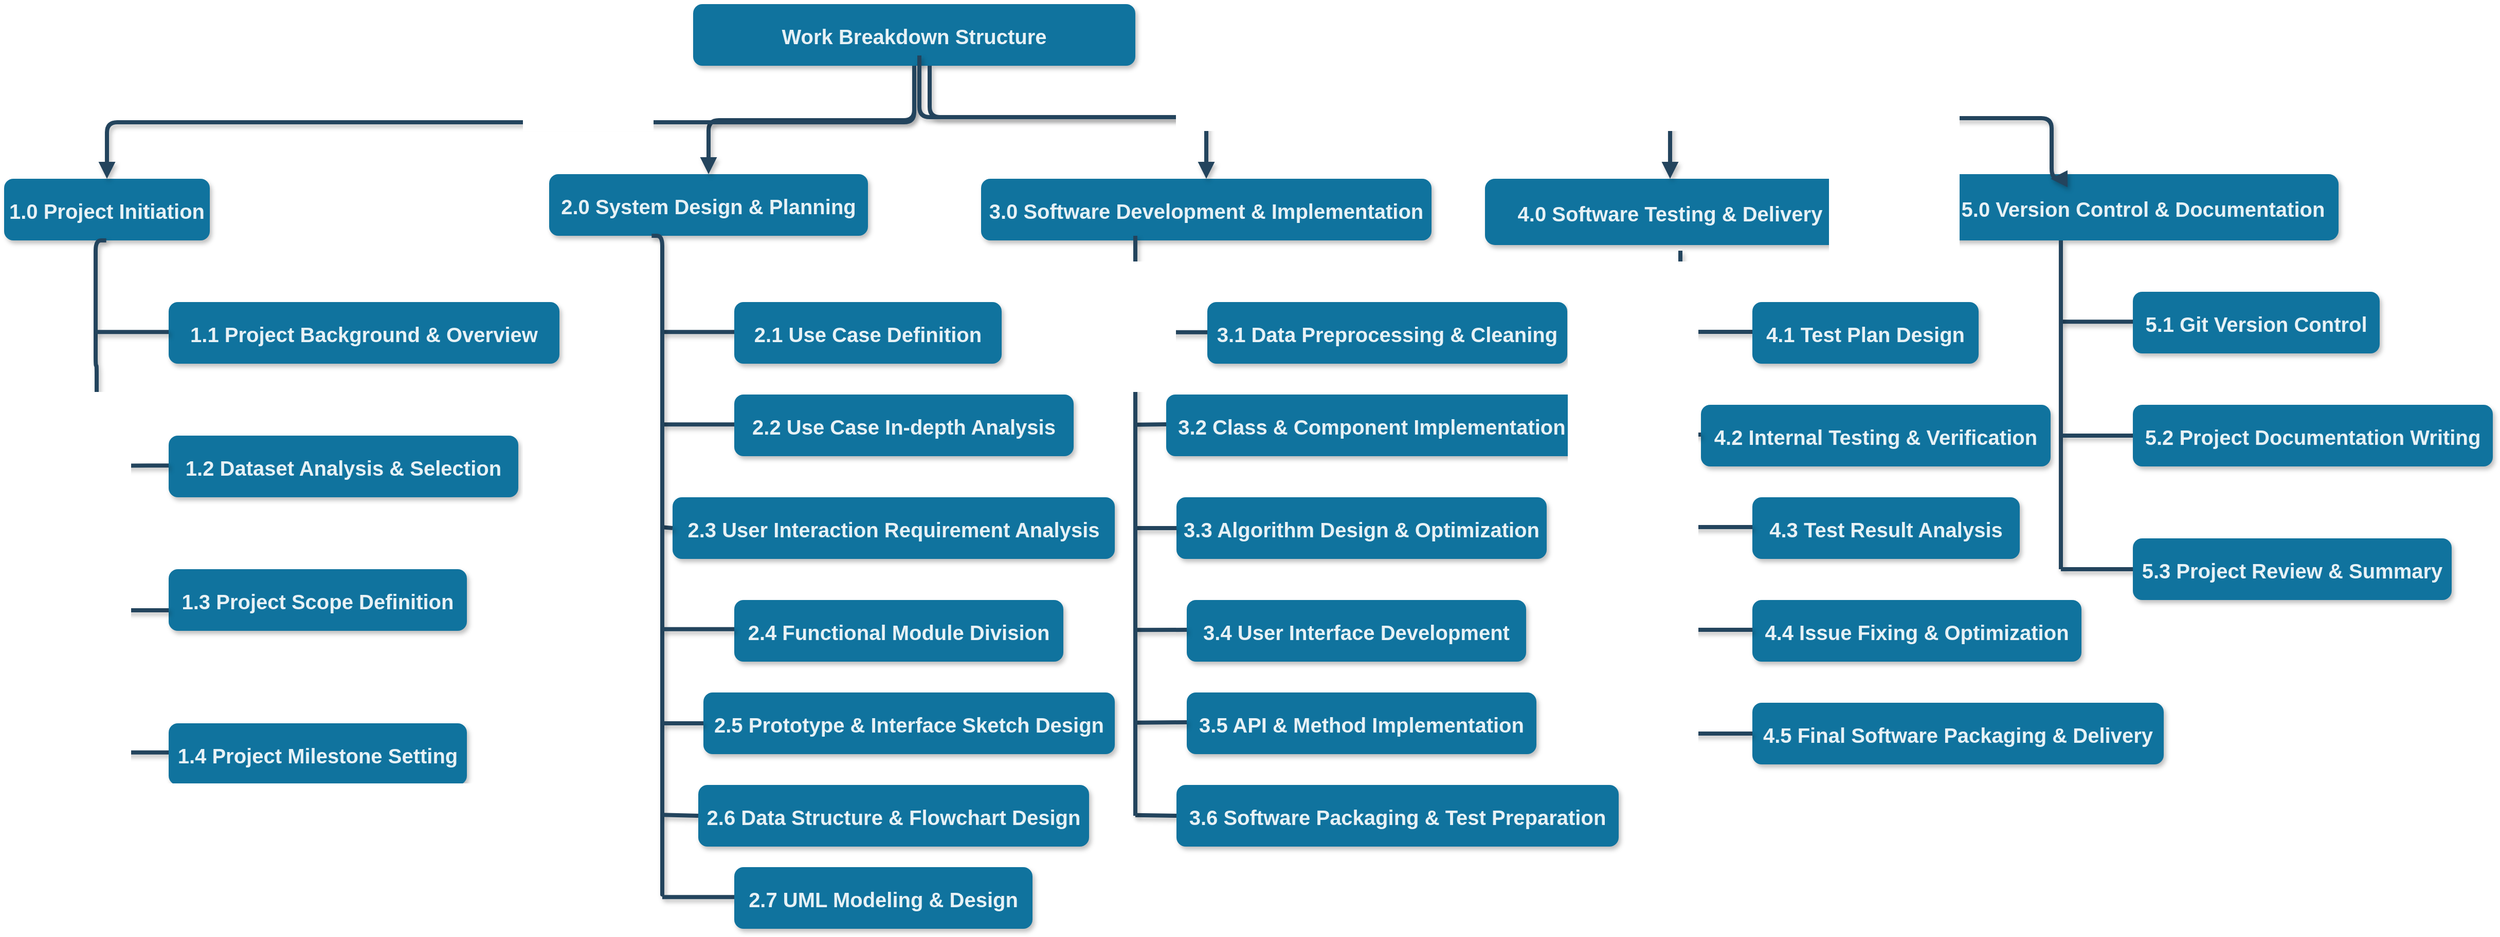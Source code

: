 <mxfile version="20.8.16" type="device"><diagram name="Page-1" id="97916047-d0de-89f5-080d-49f4d83e522f"><mxGraphModel dx="1858" dy="1091" grid="1" gridSize="10" guides="1" tooltips="1" connect="1" arrows="1" fold="1" page="1" pageScale="1.5" pageWidth="1654" pageHeight="1169" background="none" math="0" shadow="0"><root><mxCell id="0"/><mxCell id="1" parent="0"/><mxCell id="3" value="Work Breakdown Structure" style="rounded=1;fillColor=#10739E;strokeColor=none;shadow=1;gradientColor=none;fontStyle=1;fontColor=#FFFFFF;fontSize=20;textOpacity=90;" parent="1" vertex="1"><mxGeometry x="710" y="310" width="430" height="60" as="geometry"/></mxCell><mxCell id="4" value="1.0 Project Initiation" style="rounded=1;fillColor=#10739E;strokeColor=none;shadow=1;gradientColor=none;fontStyle=1;fontColor=#FFFFFF;fontSize=20;textOpacity=90;" parent="1" vertex="1"><mxGeometry x="40" y="480" width="200" height="60" as="geometry"/></mxCell><mxCell id="5" value="2.0 System Design &amp; Planning" style="rounded=1;fillColor=#10739E;strokeColor=none;shadow=1;gradientColor=none;fontStyle=1;fontColor=#FFFFFF;fontSize=20;textOpacity=90;" parent="1" vertex="1"><mxGeometry x="570" y="475.5" width="310" height="60" as="geometry"/></mxCell><mxCell id="6" value="3.0 Software Development &amp; Implementation" style="rounded=1;fillColor=#10739E;strokeColor=none;shadow=1;gradientColor=none;fontStyle=1;fontColor=#FFFFFF;fontSize=20;textOpacity=90;" parent="1" vertex="1"><mxGeometry x="990" y="480" width="438" height="60" as="geometry"/></mxCell><mxCell id="8" value="1.1 Project Background &amp; Overview" style="rounded=1;fillColor=#10739E;strokeColor=none;shadow=1;gradientColor=none;fontStyle=1;fontColor=#FFFFFF;fontSize=20;textOpacity=90;" parent="1" vertex="1"><mxGeometry x="200" y="600" width="380" height="60" as="geometry"/></mxCell><mxCell id="9" value="1.2 Dataset Analysis &amp; Selection" style="rounded=1;fillColor=#10739E;strokeColor=none;shadow=1;gradientColor=none;fontStyle=1;fontColor=#FFFFFF;fontSize=20;align=center;textOpacity=90;" parent="1" vertex="1"><mxGeometry x="200" y="730" width="340" height="60" as="geometry"/></mxCell><mxCell id="10" value="1.3 Project Scope Definition" style="rounded=1;fillColor=#10739E;strokeColor=none;shadow=1;gradientColor=none;fontStyle=1;fontColor=#FFFFFF;fontSize=20;textOpacity=90;" parent="1" vertex="1"><mxGeometry x="200" y="860" width="290" height="60" as="geometry"/></mxCell><mxCell id="30" value="" style="edgeStyle=elbowEdgeStyle;elbow=vertical;strokeWidth=4;endArrow=block;endFill=1;fontStyle=1;strokeColor=#23445D;fontSize=20;textOpacity=90;shadow=1;" parent="1" source="3" target="5" edge="1"><mxGeometry x="22" y="165.5" width="100" height="100" as="geometry"><mxPoint x="162" y="285.5" as="sourcePoint"/><mxPoint x="262" y="185.5" as="targetPoint"/></mxGeometry></mxCell><mxCell id="31" value="" style="edgeStyle=elbowEdgeStyle;elbow=vertical;strokeWidth=4;endArrow=block;endFill=1;fontStyle=1;strokeColor=#23445D;fontSize=20;textOpacity=90;shadow=1;" parent="1" source="3" target="4" edge="1"><mxGeometry x="22" y="165.5" width="100" height="100" as="geometry"><mxPoint x="162" y="285.5" as="sourcePoint"/><mxPoint x="262" y="185.5" as="targetPoint"/></mxGeometry></mxCell><mxCell id="32" value="" style="edgeStyle=elbowEdgeStyle;elbow=vertical;strokeWidth=4;endArrow=block;endFill=1;fontStyle=1;strokeColor=#23445D;fontSize=20;textOpacity=90;shadow=1;" parent="1" source="3" target="6" edge="1"><mxGeometry x="22" y="165.5" width="100" height="100" as="geometry"><mxPoint x="162" y="285.5" as="sourcePoint"/><mxPoint x="262" y="185.5" as="targetPoint"/><Array as="points"><mxPoint x="940" y="420"/><mxPoint x="1060" y="400"/><mxPoint x="1140" y="470"/></Array></mxGeometry></mxCell><mxCell id="34" value="" style="edgeStyle=orthogonalEdgeStyle;elbow=vertical;strokeWidth=4;endArrow=none;endFill=0;fontStyle=1;strokeColor=#23445D;fontSize=20;textOpacity=90;shadow=1;" parent="1" edge="1"><mxGeometry x="22" y="165.5" width="100" height="100" as="geometry"><mxPoint x="139.33" y="540" as="sourcePoint"/><mxPoint x="130" y="1040" as="targetPoint"/><Array as="points"><mxPoint x="129" y="540"/><mxPoint x="129" y="662"/><mxPoint x="130" y="785"/></Array></mxGeometry></mxCell><mxCell id="M30h92E9vnT81mF97SFC-59" value="4.0 Software Testing &amp; Delivery" style="rounded=1;fillColor=#10739E;strokeColor=none;shadow=1;gradientColor=none;fontStyle=1;fontColor=#FFFFFF;fontSize=20;textOpacity=90;" parent="1" vertex="1"><mxGeometry x="1480" y="480" width="360" height="64.5" as="geometry"/></mxCell><mxCell id="M30h92E9vnT81mF97SFC-60" value="" style="edgeStyle=elbowEdgeStyle;elbow=vertical;strokeWidth=4;endArrow=block;endFill=1;fontStyle=1;strokeColor=#23445D;entryX=0.5;entryY=0;entryDx=0;entryDy=0;fontSize=20;textOpacity=90;shadow=1;" parent="1" target="M30h92E9vnT81mF97SFC-59" edge="1"><mxGeometry x="22" y="165.5" width="100" height="100" as="geometry"><mxPoint x="930" y="360" as="sourcePoint"/><mxPoint x="1352" y="480" as="targetPoint"/></mxGeometry></mxCell><mxCell id="M30h92E9vnT81mF97SFC-64" value="" style="elbow=vertical;strokeWidth=4;endArrow=none;endFill=0;fontStyle=1;strokeColor=#23445D;fontSize=20;textOpacity=90;shadow=1;" parent="1" edge="1"><mxGeometry x="52" y="449.33" width="100" height="100" as="geometry"><mxPoint x="130" y="1038.33" as="sourcePoint"/><mxPoint x="200" y="1038.33" as="targetPoint"/></mxGeometry></mxCell><mxCell id="M30h92E9vnT81mF97SFC-67" value="" style="elbow=vertical;strokeWidth=4;endArrow=none;endFill=0;fontStyle=1;strokeColor=#23445D;fontSize=20;textOpacity=90;shadow=1;" parent="1" edge="1"><mxGeometry x="52" y="250.17" width="100" height="100" as="geometry"><mxPoint x="130" y="759.67" as="sourcePoint"/><mxPoint x="200" y="759.17" as="targetPoint"/><Array as="points"><mxPoint x="170" y="759.17"/><mxPoint x="200" y="759.17"/></Array></mxGeometry></mxCell><mxCell id="M30h92E9vnT81mF97SFC-69" value="" style="elbow=vertical;strokeWidth=4;endArrow=none;endFill=0;fontStyle=1;strokeColor=#23445D;fontSize=20;textOpacity=90;shadow=1;" parent="1" edge="1"><mxGeometry x="52" y="200.17" width="100" height="100" as="geometry"><mxPoint x="130" y="629.17" as="sourcePoint"/><mxPoint x="200" y="629.17" as="targetPoint"/><Array as="points"><mxPoint x="170" y="629.17"/><mxPoint x="200" y="629.17"/></Array></mxGeometry></mxCell><mxCell id="M30h92E9vnT81mF97SFC-70" value="2.3 User Interaction Requirement Analysis" style="rounded=1;fillColor=#10739E;strokeColor=none;shadow=1;gradientColor=none;fontStyle=1;fontColor=#FFFFFF;fontSize=20;textOpacity=90;" parent="1" vertex="1"><mxGeometry x="690" y="790" width="430" height="60" as="geometry"/></mxCell><mxCell id="M30h92E9vnT81mF97SFC-71" value="2.4 Functional Module Division" style="rounded=1;fillColor=#10739E;strokeColor=none;shadow=1;gradientColor=none;fontStyle=1;fontColor=#FFFFFF;fontSize=20;textOpacity=90;" parent="1" vertex="1"><mxGeometry x="750" y="890" width="320" height="60" as="geometry"/></mxCell><mxCell id="M30h92E9vnT81mF97SFC-72" value="2.5 Prototype &amp; Interface Sketch Design" style="rounded=1;fillColor=#10739E;strokeColor=none;shadow=1;gradientColor=none;fontStyle=1;fontColor=#FFFFFF;fontSize=20;textOpacity=90;" parent="1" vertex="1"><mxGeometry x="720" y="980" width="400" height="60" as="geometry"/></mxCell><mxCell id="M30h92E9vnT81mF97SFC-73" value="" style="elbow=vertical;strokeWidth=4;endArrow=none;endFill=0;fontStyle=1;strokeColor=#23445D;fontSize=20;textOpacity=90;shadow=1;" parent="1" edge="1"><mxGeometry x="72" y="194.67" width="100" height="100" as="geometry"><mxPoint x="680" y="819.17" as="sourcePoint"/><mxPoint x="690" y="820" as="targetPoint"/></mxGeometry></mxCell><mxCell id="M30h92E9vnT81mF97SFC-74" value="" style="elbow=vertical;strokeWidth=4;endArrow=none;endFill=0;fontStyle=1;strokeColor=#23445D;fontSize=20;textOpacity=90;shadow=1;" parent="1" edge="1"><mxGeometry x="72" y="195.34" width="100" height="100" as="geometry"><mxPoint x="680" y="719.17" as="sourcePoint"/><mxPoint x="750" y="719.17" as="targetPoint"/><Array as="points"><mxPoint x="720" y="719.17"/><mxPoint x="750" y="719.17"/></Array></mxGeometry></mxCell><mxCell id="M30h92E9vnT81mF97SFC-75" value="" style="elbow=vertical;strokeWidth=4;endArrow=none;endFill=0;fontStyle=1;strokeColor=#23445D;fontSize=20;textOpacity=90;shadow=1;" parent="1" edge="1"><mxGeometry x="72" y="195.34" width="100" height="100" as="geometry"><mxPoint x="680" y="629.17" as="sourcePoint"/><mxPoint x="750" y="629.17" as="targetPoint"/><Array as="points"><mxPoint x="720" y="629.17"/><mxPoint x="750" y="629.17"/></Array></mxGeometry></mxCell><mxCell id="M30h92E9vnT81mF97SFC-76" value="" style="edgeStyle=orthogonalEdgeStyle;elbow=vertical;strokeWidth=4;endArrow=none;endFill=0;fontStyle=1;strokeColor=#23445D;fontSize=20;textOpacity=90;shadow=1;" parent="1" edge="1"><mxGeometry width="100" height="100" as="geometry"><mxPoint x="669.66" y="535.5" as="sourcePoint"/><mxPoint x="680" y="1170" as="targetPoint"/><mxPoint y="2" as="offset"/><Array as="points"><mxPoint x="680" y="536"/><mxPoint x="680" y="1180"/></Array></mxGeometry></mxCell><mxCell id="M30h92E9vnT81mF97SFC-77" value="" style="elbow=vertical;strokeWidth=4;endArrow=none;endFill=0;fontStyle=1;strokeColor=#23445D;fontSize=20;textOpacity=90;shadow=1;" parent="1" edge="1"><mxGeometry x="72" y="203.83" width="100" height="100" as="geometry"><mxPoint x="680" y="918.33" as="sourcePoint"/><mxPoint x="750" y="918.33" as="targetPoint"/></mxGeometry></mxCell><mxCell id="M30h92E9vnT81mF97SFC-78" value="" style="elbow=vertical;strokeWidth=4;endArrow=none;endFill=0;fontStyle=1;strokeColor=#23445D;fontSize=20;textOpacity=90;shadow=1;" parent="1" edge="1"><mxGeometry x="72" y="196.17" width="100" height="100" as="geometry"><mxPoint x="680" y="1010" as="sourcePoint"/><mxPoint x="720" y="1010" as="targetPoint"/></mxGeometry></mxCell><mxCell id="M30h92E9vnT81mF97SFC-79" value="" style="elbow=vertical;strokeWidth=4;endArrow=none;endFill=0;fontStyle=1;strokeColor=#23445D;fontSize=20;textOpacity=90;shadow=1;entryX=0;entryY=0.5;entryDx=0;entryDy=0;" parent="1" target="M30h92E9vnT81mF97SFC-82" edge="1"><mxGeometry x="72" y="195.34" width="100" height="100" as="geometry"><mxPoint x="680" y="1099.17" as="sourcePoint"/><mxPoint x="710" y="1099" as="targetPoint"/></mxGeometry></mxCell><mxCell id="M30h92E9vnT81mF97SFC-80" value="" style="elbow=vertical;strokeWidth=4;endArrow=none;endFill=0;fontStyle=1;strokeColor=#23445D;fontSize=20;textOpacity=90;shadow=1;" parent="1" edge="1"><mxGeometry x="72" y="195.34" width="100" height="100" as="geometry"><mxPoint x="680" y="1179.17" as="sourcePoint"/><mxPoint x="750" y="1179.17" as="targetPoint"/></mxGeometry></mxCell><mxCell id="M30h92E9vnT81mF97SFC-81" value="2.7 UML Modeling &amp; Design" style="rounded=1;fillColor=#10739E;strokeColor=none;shadow=1;gradientColor=none;fontStyle=1;fontColor=#FFFFFF;fontSize=20;textOpacity=90;" parent="1" vertex="1"><mxGeometry x="750" y="1150" width="290" height="60" as="geometry"/></mxCell><mxCell id="M30h92E9vnT81mF97SFC-82" value="2.6 Data Structure &amp; Flowchart Design" style="rounded=1;fillColor=#10739E;strokeColor=none;shadow=1;gradientColor=none;fontStyle=1;fontColor=#FFFFFF;fontSize=20;textOpacity=90;" parent="1" vertex="1"><mxGeometry x="715" y="1070" width="380" height="60" as="geometry"/></mxCell><mxCell id="M30h92E9vnT81mF97SFC-83" value="2.2 Use Case In-depth Analysis" style="rounded=1;fillColor=#10739E;strokeColor=none;shadow=1;gradientColor=none;fontStyle=1;fontColor=#FFFFFF;fontSize=20;textOpacity=90;" parent="1" vertex="1"><mxGeometry x="750" y="690" width="330" height="60" as="geometry"/></mxCell><mxCell id="M30h92E9vnT81mF97SFC-84" value="2.1 Use Case Definition" style="rounded=1;fillColor=#10739E;strokeColor=none;shadow=1;gradientColor=none;fontStyle=1;fontColor=#FFFFFF;fontSize=20;textOpacity=90;" parent="1" vertex="1"><mxGeometry x="750" y="600" width="260" height="60" as="geometry"/></mxCell><mxCell id="M30h92E9vnT81mF97SFC-85" value="3.3 Algorithm Design &amp; Optimization" style="rounded=1;fillColor=#10739E;strokeColor=none;shadow=1;gradientColor=none;fontStyle=1;fontColor=#FFFFFF;fontSize=20;textOpacity=90;" parent="1" vertex="1"><mxGeometry x="1180" y="790" width="360" height="60" as="geometry"/></mxCell><mxCell id="M30h92E9vnT81mF97SFC-86" value="3.4 User Interface Development" style="rounded=1;fillColor=#10739E;strokeColor=none;shadow=1;gradientColor=none;fontStyle=1;fontColor=#FFFFFF;fontSize=20;textOpacity=90;" parent="1" vertex="1"><mxGeometry x="1190" y="890" width="330" height="60" as="geometry"/></mxCell><mxCell id="M30h92E9vnT81mF97SFC-87" value="3.5 API &amp; Method Implementation" style="rounded=1;fillColor=#10739E;strokeColor=none;shadow=1;gradientColor=none;fontStyle=1;fontColor=#FFFFFF;fontSize=20;textOpacity=90;" parent="1" vertex="1"><mxGeometry x="1190" y="980" width="340" height="60" as="geometry"/></mxCell><mxCell id="M30h92E9vnT81mF97SFC-88" value="" style="elbow=vertical;strokeWidth=4;endArrow=none;endFill=0;fontStyle=1;strokeColor=#23445D;fontSize=20;textOpacity=90;shadow=1;" parent="1" edge="1"><mxGeometry x="62" y="195.5" width="100" height="100" as="geometry"><mxPoint x="1140" y="820" as="sourcePoint"/><mxPoint x="1180" y="820" as="targetPoint"/></mxGeometry></mxCell><mxCell id="M30h92E9vnT81mF97SFC-89" value="" style="elbow=vertical;strokeWidth=4;endArrow=none;endFill=0;fontStyle=1;strokeColor=#23445D;fontSize=20;textOpacity=90;shadow=1;" parent="1" edge="1"><mxGeometry x="62" y="195.5" width="100" height="100" as="geometry"><mxPoint x="1140" y="719.33" as="sourcePoint"/><mxPoint x="1170" y="719" as="targetPoint"/><Array as="points"/></mxGeometry></mxCell><mxCell id="M30h92E9vnT81mF97SFC-90" value="" style="elbow=vertical;strokeWidth=4;endArrow=none;endFill=0;fontStyle=1;strokeColor=#23445D;fontSize=20;textOpacity=90;shadow=1;" parent="1" edge="1"><mxGeometry x="62" y="195.5" width="100" height="100" as="geometry"><mxPoint x="1140" y="629.33" as="sourcePoint"/><mxPoint x="1210" y="629.33" as="targetPoint"/><Array as="points"><mxPoint x="1180" y="629.33"/><mxPoint x="1210" y="629.33"/></Array></mxGeometry></mxCell><mxCell id="M30h92E9vnT81mF97SFC-91" value="" style="elbow=vertical;strokeWidth=4;endArrow=none;endFill=0;fontStyle=1;strokeColor=#23445D;fontSize=20;textOpacity=90;shadow=1;" parent="1" edge="1"><mxGeometry x="62" y="204.67" width="100" height="100" as="geometry"><mxPoint x="1140" y="919.17" as="sourcePoint"/><mxPoint x="1190" y="919" as="targetPoint"/></mxGeometry></mxCell><mxCell id="M30h92E9vnT81mF97SFC-92" value="" style="elbow=vertical;strokeWidth=4;endArrow=none;endFill=0;fontStyle=1;strokeColor=#23445D;fontSize=20;textOpacity=90;shadow=1;" parent="1" edge="1"><mxGeometry x="62" y="195.5" width="100" height="100" as="geometry"><mxPoint x="1140" y="1009.33" as="sourcePoint"/><mxPoint x="1190" y="1009" as="targetPoint"/></mxGeometry></mxCell><mxCell id="M30h92E9vnT81mF97SFC-93" value="" style="elbow=vertical;strokeWidth=4;endArrow=none;endFill=0;fontStyle=1;strokeColor=#23445D;fontSize=20;textOpacity=90;shadow=1;" parent="1" edge="1"><mxGeometry x="62" y="195.5" width="100" height="100" as="geometry"><mxPoint x="1140" y="1099.33" as="sourcePoint"/><mxPoint x="1180" y="1100" as="targetPoint"/></mxGeometry></mxCell><mxCell id="M30h92E9vnT81mF97SFC-94" value="3.6 Software Packaging &amp; Test Preparation" style="rounded=1;fillColor=#10739E;strokeColor=none;shadow=1;gradientColor=none;fontStyle=1;fontColor=#FFFFFF;fontSize=20;textOpacity=90;" parent="1" vertex="1"><mxGeometry x="1180" y="1070" width="430" height="60" as="geometry"/></mxCell><mxCell id="M30h92E9vnT81mF97SFC-95" value="3.2 Class &amp; Component Implementation" style="rounded=1;fillColor=#10739E;strokeColor=none;shadow=1;gradientColor=none;fontStyle=1;fontColor=#FFFFFF;fontSize=20;textOpacity=90;" parent="1" vertex="1"><mxGeometry x="1170" y="690" width="400" height="60" as="geometry"/></mxCell><mxCell id="M30h92E9vnT81mF97SFC-96" value="3.1 Data Preprocessing &amp; Cleaning" style="rounded=1;fillColor=#10739E;strokeColor=none;shadow=1;gradientColor=none;fontStyle=1;fontColor=#FFFFFF;fontSize=20;textOpacity=90;" parent="1" vertex="1"><mxGeometry x="1210" y="600" width="350" height="60" as="geometry"/></mxCell><mxCell id="M30h92E9vnT81mF97SFC-97" value="" style="edgeStyle=orthogonalEdgeStyle;elbow=vertical;strokeWidth=4;endArrow=none;endFill=0;fontStyle=1;strokeColor=#23445D;fontSize=20;textOpacity=90;shadow=1;" parent="1" edge="1"><mxGeometry x="22" y="165.5" width="100" height="100" as="geometry"><mxPoint x="1140" y="535.5" as="sourcePoint"/><mxPoint x="1140" y="1100" as="targetPoint"/></mxGeometry></mxCell><mxCell id="M30h92E9vnT81mF97SFC-98" value="5.0 Version Control &amp; Documentation" style="rounded=1;fillColor=#10739E;strokeColor=none;shadow=1;gradientColor=none;fontStyle=1;fontColor=#FFFFFF;fontSize=20;textOpacity=90;" parent="1" vertex="1"><mxGeometry x="1930" y="475.5" width="380" height="64.5" as="geometry"/></mxCell><mxCell id="M30h92E9vnT81mF97SFC-99" value="" style="elbow=vertical;strokeWidth=4;endArrow=block;endFill=1;fontStyle=1;strokeColor=#23445D;edgeStyle=orthogonalEdgeStyle;fontSize=20;textOpacity=90;shadow=1;" parent="1" edge="1"><mxGeometry x="22" y="165.5" width="100" height="100" as="geometry"><mxPoint x="1580" y="421" as="sourcePoint"/><mxPoint x="2030" y="480" as="targetPoint"/><Array as="points"><mxPoint x="2031" y="421"/><mxPoint x="2031" y="480"/></Array></mxGeometry></mxCell><mxCell id="M30h92E9vnT81mF97SFC-100" value="4.2 Internal Testing &amp; Verification" style="rounded=1;fillColor=#10739E;strokeColor=none;shadow=1;gradientColor=none;fontStyle=1;fontColor=#FFFFFF;fontSize=20;textOpacity=90;" parent="1" vertex="1"><mxGeometry x="1690" y="700" width="340" height="60" as="geometry"/></mxCell><mxCell id="M30h92E9vnT81mF97SFC-101" value="4.3 Test Result Analysis" style="rounded=1;fillColor=#10739E;strokeColor=none;shadow=1;gradientColor=none;fontStyle=1;fontColor=#FFFFFF;fontSize=20;textOpacity=90;" parent="1" vertex="1"><mxGeometry x="1740" y="790" width="260" height="60" as="geometry"/></mxCell><mxCell id="M30h92E9vnT81mF97SFC-102" value="4.4 Issue Fixing &amp; Optimization" style="rounded=1;fillColor=#10739E;strokeColor=none;shadow=1;gradientColor=none;fontStyle=1;fontColor=#FFFFFF;fontSize=20;textOpacity=90;" parent="1" vertex="1"><mxGeometry x="1740" y="890" width="320" height="60" as="geometry"/></mxCell><mxCell id="M30h92E9vnT81mF97SFC-103" value="" style="elbow=vertical;strokeWidth=4;endArrow=none;endFill=0;fontStyle=1;strokeColor=#23445D;fontSize=20;textOpacity=90;shadow=1;" parent="1" edge="1"><mxGeometry x="152" y="203.83" width="100" height="100" as="geometry"><mxPoint x="1670" y="819" as="sourcePoint"/><mxPoint x="1740" y="819" as="targetPoint"/></mxGeometry></mxCell><mxCell id="M30h92E9vnT81mF97SFC-104" value="" style="elbow=vertical;strokeWidth=4;endArrow=none;endFill=0;fontStyle=1;strokeColor=#23445D;fontSize=20;textOpacity=90;shadow=1;" parent="1" edge="1"><mxGeometry x="152" y="214.5" width="100" height="100" as="geometry"><mxPoint x="1670" y="729" as="sourcePoint"/><mxPoint x="1690" y="729" as="targetPoint"/><Array as="points"/></mxGeometry></mxCell><mxCell id="M30h92E9vnT81mF97SFC-105" value="" style="elbow=vertical;strokeWidth=4;endArrow=none;endFill=0;fontStyle=1;strokeColor=#23445D;fontSize=20;textOpacity=90;shadow=1;" parent="1" edge="1"><mxGeometry x="152" y="204.5" width="100" height="100" as="geometry"><mxPoint x="1670" y="629" as="sourcePoint"/><mxPoint x="1740" y="629" as="targetPoint"/><Array as="points"><mxPoint x="1710" y="629"/><mxPoint x="1740" y="629"/></Array></mxGeometry></mxCell><mxCell id="M30h92E9vnT81mF97SFC-106" value="" style="elbow=vertical;strokeWidth=4;endArrow=none;endFill=0;fontStyle=1;strokeColor=#23445D;fontSize=20;textOpacity=90;shadow=1;" parent="1" edge="1"><mxGeometry x="152" y="195.5" width="100" height="100" as="geometry"><mxPoint x="1670" y="919" as="sourcePoint"/><mxPoint x="1740" y="919" as="targetPoint"/></mxGeometry></mxCell><mxCell id="M30h92E9vnT81mF97SFC-110" value="4.1 Test Plan Design" style="rounded=1;fillColor=#10739E;strokeColor=none;shadow=1;gradientColor=none;fontStyle=1;fontColor=#FFFFFF;fontSize=20;textOpacity=90;" parent="1" vertex="1"><mxGeometry x="1740" y="600" width="220" height="60" as="geometry"/></mxCell><mxCell id="M30h92E9vnT81mF97SFC-111" value="" style="edgeStyle=orthogonalEdgeStyle;elbow=vertical;strokeWidth=4;endArrow=none;endFill=0;fontStyle=1;strokeColor=#23445D;fontSize=20;textOpacity=90;shadow=1;" parent="1" edge="1"><mxGeometry x="112" y="171" width="100" height="100" as="geometry"><mxPoint x="1670" y="550" as="sourcePoint"/><mxPoint x="1670" y="1025.5" as="targetPoint"/></mxGeometry></mxCell><mxCell id="M30h92E9vnT81mF97SFC-113" value="" style="elbow=vertical;strokeWidth=4;endArrow=none;endFill=0;fontStyle=1;strokeColor=#23445D;fontSize=20;textOpacity=90;shadow=1;" parent="1" edge="1"><mxGeometry x="12" y="195.67" width="100" height="100" as="geometry"><mxPoint x="2040" y="619.17" as="sourcePoint"/><mxPoint x="2110" y="619.17" as="targetPoint"/><Array as="points"><mxPoint x="2080" y="619.17"/><mxPoint x="2110" y="619.17"/></Array></mxGeometry></mxCell><mxCell id="M30h92E9vnT81mF97SFC-114" value="5.1 Git Version Control" style="rounded=1;fillColor=#10739E;strokeColor=none;shadow=1;gradientColor=none;fontStyle=1;fontColor=#FFFFFF;fontSize=20;textOpacity=90;" parent="1" vertex="1"><mxGeometry x="2110" y="590" width="240" height="60" as="geometry"/></mxCell><mxCell id="4769LJV9JioqbhdVpSlv-35" value="" style="elbow=vertical;strokeWidth=4;endArrow=none;endFill=0;fontStyle=1;strokeColor=#23445D;fontSize=20;textOpacity=90;shadow=1;" parent="1" edge="1"><mxGeometry x="52" y="311" width="100" height="100" as="geometry"><mxPoint x="130.0" y="900" as="sourcePoint"/><mxPoint x="200" y="900" as="targetPoint"/></mxGeometry></mxCell><mxCell id="4769LJV9JioqbhdVpSlv-36" value="1.4 Project Milestone Setting" style="rounded=1;fillColor=#10739E;strokeColor=none;shadow=1;gradientColor=none;fontStyle=1;fontColor=#FFFFFF;fontSize=20;textOpacity=90;" parent="1" vertex="1"><mxGeometry x="200" y="1010" width="290" height="60" as="geometry"/></mxCell><mxCell id="4769LJV9JioqbhdVpSlv-37" value="4.5 Final Software Packaging &amp; Delivery" style="rounded=1;fillColor=#10739E;strokeColor=none;shadow=1;gradientColor=none;fontStyle=1;fontColor=#FFFFFF;fontSize=20;textOpacity=90;" parent="1" vertex="1"><mxGeometry x="1740" y="990" width="400" height="60" as="geometry"/></mxCell><mxCell id="4769LJV9JioqbhdVpSlv-38" value="" style="elbow=vertical;strokeWidth=4;endArrow=none;endFill=0;fontStyle=1;strokeColor=#23445D;fontSize=20;textOpacity=90;shadow=1;" parent="1" edge="1"><mxGeometry x="152" y="595.5" width="100" height="100" as="geometry"><mxPoint x="1670" y="1020" as="sourcePoint"/><mxPoint x="1740" y="1020" as="targetPoint"/><Array as="points"><mxPoint x="1710" y="1020"/><mxPoint x="1740" y="1020"/></Array></mxGeometry></mxCell><mxCell id="4769LJV9JioqbhdVpSlv-40" value="" style="edgeStyle=orthogonalEdgeStyle;elbow=vertical;strokeWidth=4;endArrow=none;endFill=0;fontStyle=1;strokeColor=#23445D;fontSize=20;textOpacity=90;shadow=1;" parent="1" edge="1"><mxGeometry x="482" y="161" width="100" height="100" as="geometry"><mxPoint x="2040" y="540" as="sourcePoint"/><mxPoint x="2040" y="860" as="targetPoint"/></mxGeometry></mxCell><mxCell id="4769LJV9JioqbhdVpSlv-42" value="" style="elbow=vertical;strokeWidth=4;endArrow=none;endFill=0;fontStyle=1;strokeColor=#23445D;fontSize=20;textOpacity=90;shadow=1;" parent="1" edge="1"><mxGeometry x="12" y="436.5" width="100" height="100" as="geometry"><mxPoint x="2040" y="860" as="sourcePoint"/><mxPoint x="2110" y="860" as="targetPoint"/><Array as="points"><mxPoint x="2080" y="860.0"/><mxPoint x="2110" y="860.0"/></Array></mxGeometry></mxCell><mxCell id="4769LJV9JioqbhdVpSlv-44" value="" style="elbow=vertical;strokeWidth=4;endArrow=none;endFill=0;fontStyle=1;strokeColor=#23445D;fontSize=20;textOpacity=90;shadow=1;" parent="1" edge="1"><mxGeometry x="12" y="306.5" width="100" height="100" as="geometry"><mxPoint x="2040" y="730.0" as="sourcePoint"/><mxPoint x="2110" y="730.0" as="targetPoint"/><Array as="points"><mxPoint x="2080" y="730"/><mxPoint x="2110" y="730"/></Array></mxGeometry></mxCell><mxCell id="4769LJV9JioqbhdVpSlv-45" value="5.2 Project Documentation Writing" style="rounded=1;fillColor=#10739E;strokeColor=none;shadow=1;gradientColor=none;fontStyle=1;fontColor=#FFFFFF;fontSize=20;textOpacity=90;" parent="1" vertex="1"><mxGeometry x="2110" y="700" width="350" height="60" as="geometry"/></mxCell><mxCell id="4769LJV9JioqbhdVpSlv-46" value="5.3 Project Review &amp; Summary" style="rounded=1;fillColor=#10739E;strokeColor=none;shadow=1;gradientColor=none;fontStyle=1;fontColor=#FFFFFF;fontSize=20;textOpacity=90;" parent="1" vertex="1"><mxGeometry x="2110" y="830" width="310" height="60" as="geometry"/></mxCell></root></mxGraphModel></diagram></mxfile>
